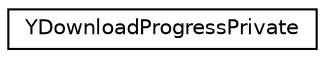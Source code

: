 digraph "Graphical Class Hierarchy"
{
 // LATEX_PDF_SIZE
  edge [fontname="Helvetica",fontsize="10",labelfontname="Helvetica",labelfontsize="10"];
  node [fontname="Helvetica",fontsize="10",shape=record];
  rankdir="LR";
  Node0 [label="YDownloadProgressPrivate",height=0.2,width=0.4,color="black", fillcolor="white", style="filled",URL="$structYDownloadProgressPrivate.html",tooltip=" "];
}
